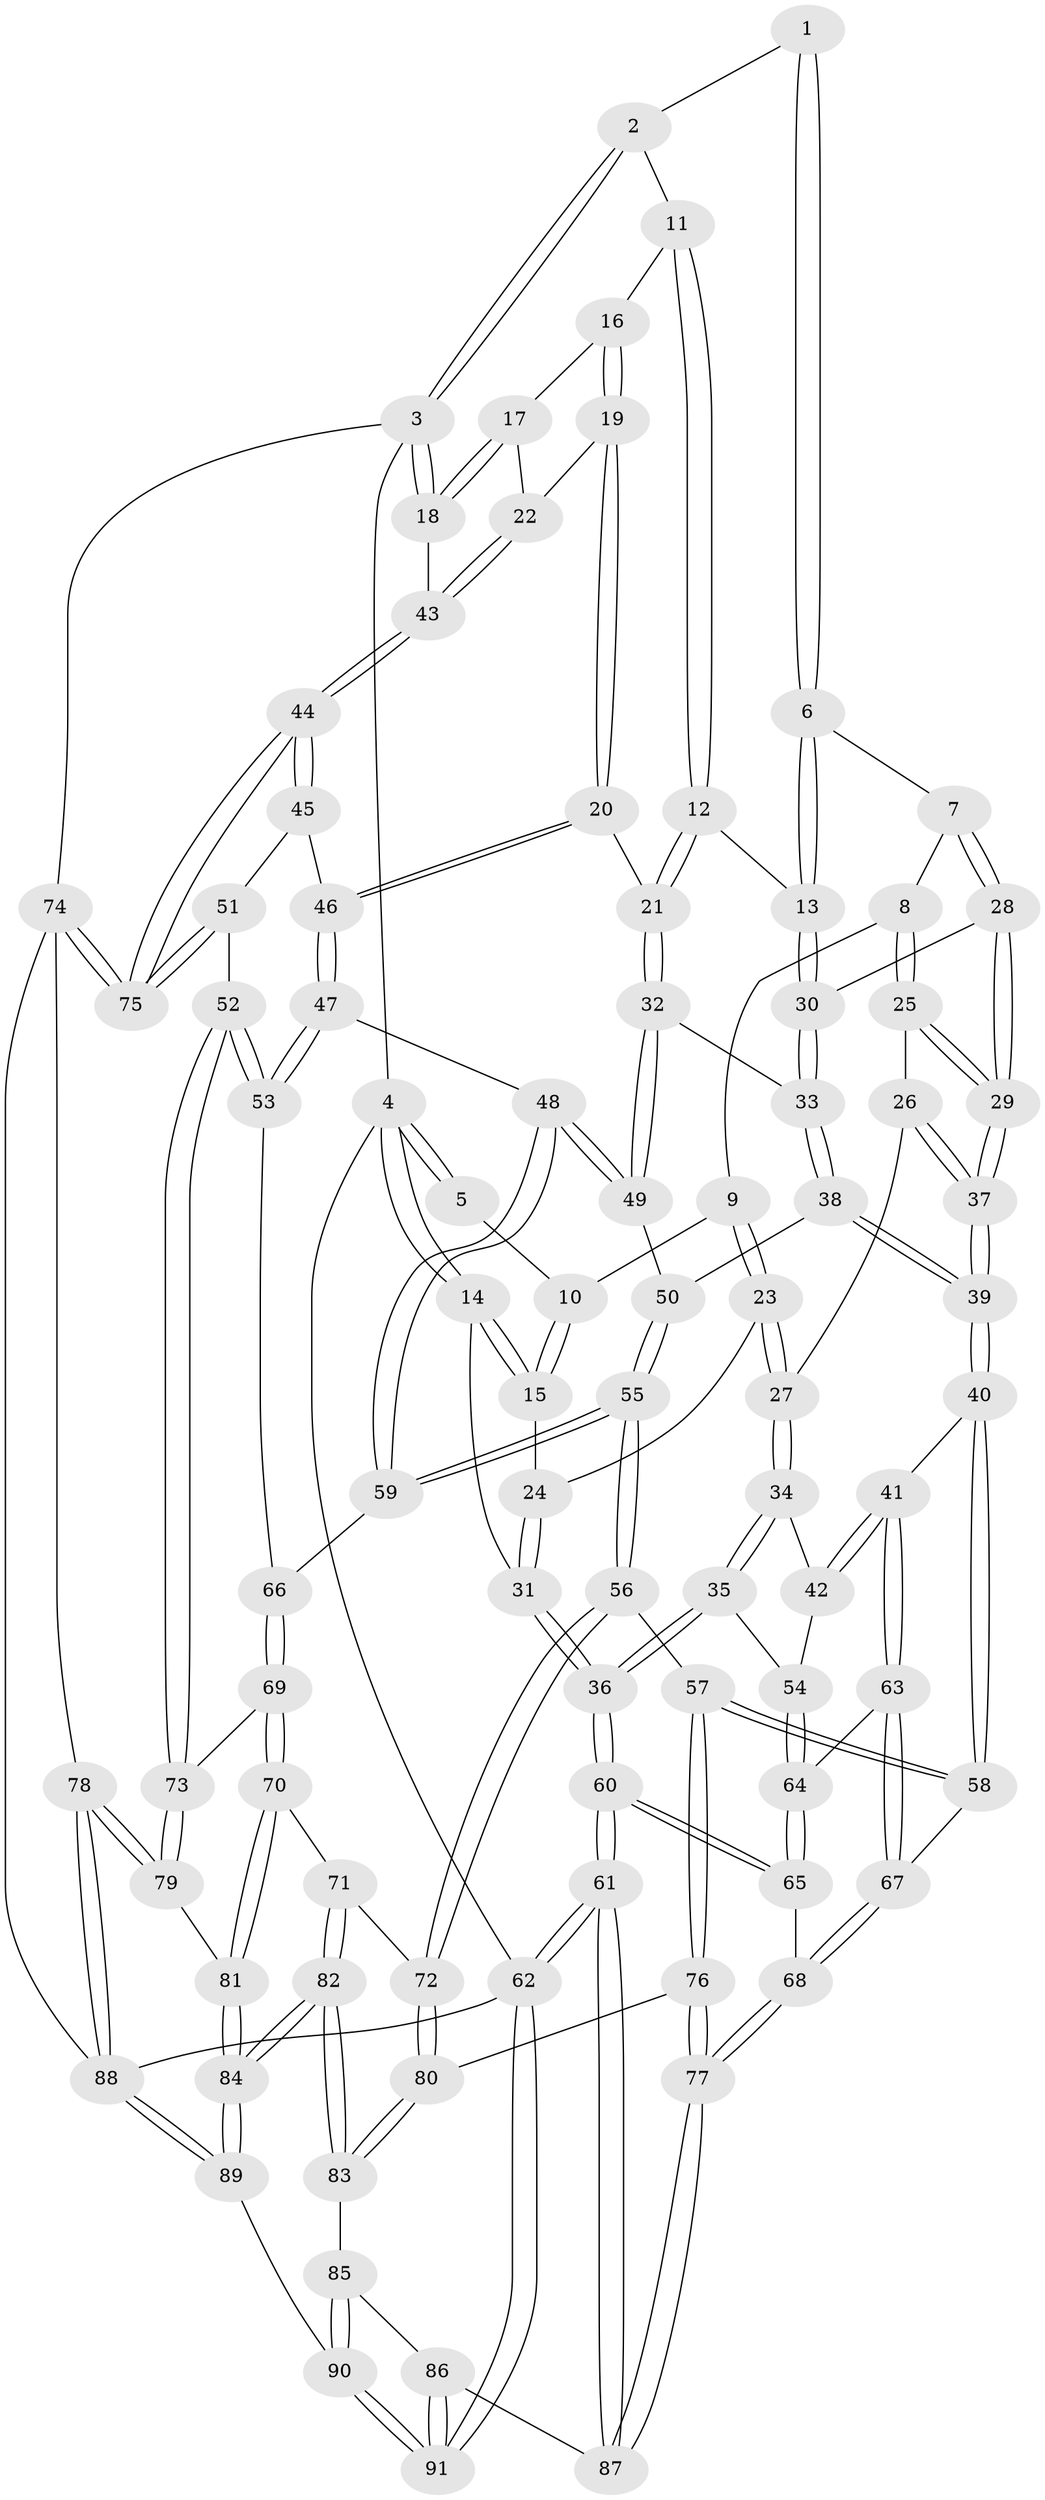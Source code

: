 // coarse degree distribution, {3: 0.19230769230769232, 4: 0.40384615384615385, 7: 0.019230769230769232, 8: 0.019230769230769232, 5: 0.25, 6: 0.11538461538461539}
// Generated by graph-tools (version 1.1) at 2025/42/03/06/25 10:42:29]
// undirected, 91 vertices, 224 edges
graph export_dot {
graph [start="1"]
  node [color=gray90,style=filled];
  1 [pos="+0.5802494986011423+0"];
  2 [pos="+0.6895514094371226+0"];
  3 [pos="+1+0"];
  4 [pos="+0+0"];
  5 [pos="+0.3056731984034946+0"];
  6 [pos="+0.48707162236053114+0.11729160530320996"];
  7 [pos="+0.3650894874999729+0.15250116402749142"];
  8 [pos="+0.35438643392184965+0.14711207029085166"];
  9 [pos="+0.3435466198167828+0.1352892615106244"];
  10 [pos="+0.2643670043111948+0"];
  11 [pos="+0.7214696846607088+0"];
  12 [pos="+0.6582663492944277+0.20881373692217262"];
  13 [pos="+0.5364027497490995+0.20773223033882957"];
  14 [pos="+0+0"];
  15 [pos="+0.142536573408147+0.11742193612791786"];
  16 [pos="+0.8488091164241981+0.08119467700285697"];
  17 [pos="+0.9144386570024883+0.11272602670683331"];
  18 [pos="+1+0.19267000609279164"];
  19 [pos="+0.7936086003001412+0.28566283407995074"];
  20 [pos="+0.7279725480752747+0.30412408939690183"];
  21 [pos="+0.7139266832151114+0.2977335711856356"];
  22 [pos="+0.8640525445142926+0.29767521846363637"];
  23 [pos="+0.1598249501076889+0.23821900107072477"];
  24 [pos="+0.1294048034340437+0.18448539179868687"];
  25 [pos="+0.30432131825232794+0.21880335909082663"];
  26 [pos="+0.23550671334040932+0.27648905700193227"];
  27 [pos="+0.16183353079338839+0.24420514541007796"];
  28 [pos="+0.4095420793377478+0.2670193474696741"];
  29 [pos="+0.37499202330923087+0.2967712487406265"];
  30 [pos="+0.48164375450964314+0.27535215666667934"];
  31 [pos="+0+0.23103513833441067"];
  32 [pos="+0.5974828133512121+0.36893662388075815"];
  33 [pos="+0.499984515755073+0.32211423823979074"];
  34 [pos="+0.1465250932715012+0.27517164608396016"];
  35 [pos="+0+0.435539121233806"];
  36 [pos="+0+0.43866234877198385"];
  37 [pos="+0.31811364052678354+0.358465255631768"];
  38 [pos="+0.43566258427194093+0.44865804772619733"];
  39 [pos="+0.3226318118377473+0.44157118997806055"];
  40 [pos="+0.2831860806776935+0.4855376192432653"];
  41 [pos="+0.2683925769729316+0.48583019095249663"];
  42 [pos="+0.17776892090250415+0.4568843367826755"];
  43 [pos="+1+0.396872339760969"];
  44 [pos="+1+0.4117344463040453"];
  45 [pos="+0.8305050625351285+0.4600464906705618"];
  46 [pos="+0.7476399162648855+0.42857746071109715"];
  47 [pos="+0.6929400659775496+0.5222644323652974"];
  48 [pos="+0.595172369107495+0.49830561009586255"];
  49 [pos="+0.5725490427585016+0.4713474714224497"];
  50 [pos="+0.46252858577639294+0.46731456695251067"];
  51 [pos="+0.8175375866625076+0.6007652381291041"];
  52 [pos="+0.7447884935576526+0.616344453176465"];
  53 [pos="+0.7019861467948177+0.543464846569377"];
  54 [pos="+0.06311110229961597+0.4754650710441268"];
  55 [pos="+0.4685500093692095+0.6154692946911688"];
  56 [pos="+0.43481182819224967+0.6519887566496226"];
  57 [pos="+0.37253265943023806+0.6535146292799698"];
  58 [pos="+0.31466694365449943+0.5819140131638352"];
  59 [pos="+0.5498484987299432+0.5983621371216878"];
  60 [pos="+0+0.6674946676600693"];
  61 [pos="+0+0.8778724709056072"];
  62 [pos="+0+1"];
  63 [pos="+0.16620346553870768+0.5975338219542935"];
  64 [pos="+0.11161166657412115+0.6098006500915992"];
  65 [pos="+0.06460160657148295+0.7048996422782466"];
  66 [pos="+0.5787307136177869+0.6265172588197608"];
  67 [pos="+0.21287853257946238+0.6616608623919515"];
  68 [pos="+0.1727917735870822+0.7992908119350671"];
  69 [pos="+0.6334033068134867+0.7144164832644826"];
  70 [pos="+0.6141506193987486+0.7432626265236877"];
  71 [pos="+0.568644526834112+0.7788552362445923"];
  72 [pos="+0.5199089218930121+0.7594875020758579"];
  73 [pos="+0.7238628571539045+0.6676463041816164"];
  74 [pos="+1+0.7179531864776263"];
  75 [pos="+1+0.6415594926586023"];
  76 [pos="+0.29740136499378284+0.7976660615588419"];
  77 [pos="+0.18509236020224545+0.8201219972916582"];
  78 [pos="+0.9338630646847979+0.8200477963492777"];
  79 [pos="+0.8320422818337281+0.8121342604896573"];
  80 [pos="+0.3674857401743852+0.8435088257585496"];
  81 [pos="+0.7614231697573279+0.8583716597174149"];
  82 [pos="+0.5795086732710327+0.9954633620507723"];
  83 [pos="+0.39869848855461415+0.9033362531739539"];
  84 [pos="+0.6191167464112403+1"];
  85 [pos="+0.3495230732536328+0.9626644117594149"];
  86 [pos="+0.1626477471461808+0.9367152215380617"];
  87 [pos="+0.1573108264589053+0.8916457782337499"];
  88 [pos="+0.7755334924043181+1"];
  89 [pos="+0.6407760581476886+1"];
  90 [pos="+0.3226737561060221+1"];
  91 [pos="+0.12977753682315768+1"];
  1 -- 2;
  1 -- 6;
  1 -- 6;
  2 -- 3;
  2 -- 3;
  2 -- 11;
  3 -- 4;
  3 -- 18;
  3 -- 18;
  3 -- 74;
  4 -- 5;
  4 -- 5;
  4 -- 14;
  4 -- 14;
  4 -- 62;
  5 -- 10;
  6 -- 7;
  6 -- 13;
  6 -- 13;
  7 -- 8;
  7 -- 28;
  7 -- 28;
  8 -- 9;
  8 -- 25;
  8 -- 25;
  9 -- 10;
  9 -- 23;
  9 -- 23;
  10 -- 15;
  10 -- 15;
  11 -- 12;
  11 -- 12;
  11 -- 16;
  12 -- 13;
  12 -- 21;
  12 -- 21;
  13 -- 30;
  13 -- 30;
  14 -- 15;
  14 -- 15;
  14 -- 31;
  15 -- 24;
  16 -- 17;
  16 -- 19;
  16 -- 19;
  17 -- 18;
  17 -- 18;
  17 -- 22;
  18 -- 43;
  19 -- 20;
  19 -- 20;
  19 -- 22;
  20 -- 21;
  20 -- 46;
  20 -- 46;
  21 -- 32;
  21 -- 32;
  22 -- 43;
  22 -- 43;
  23 -- 24;
  23 -- 27;
  23 -- 27;
  24 -- 31;
  24 -- 31;
  25 -- 26;
  25 -- 29;
  25 -- 29;
  26 -- 27;
  26 -- 37;
  26 -- 37;
  27 -- 34;
  27 -- 34;
  28 -- 29;
  28 -- 29;
  28 -- 30;
  29 -- 37;
  29 -- 37;
  30 -- 33;
  30 -- 33;
  31 -- 36;
  31 -- 36;
  32 -- 33;
  32 -- 49;
  32 -- 49;
  33 -- 38;
  33 -- 38;
  34 -- 35;
  34 -- 35;
  34 -- 42;
  35 -- 36;
  35 -- 36;
  35 -- 54;
  36 -- 60;
  36 -- 60;
  37 -- 39;
  37 -- 39;
  38 -- 39;
  38 -- 39;
  38 -- 50;
  39 -- 40;
  39 -- 40;
  40 -- 41;
  40 -- 58;
  40 -- 58;
  41 -- 42;
  41 -- 42;
  41 -- 63;
  41 -- 63;
  42 -- 54;
  43 -- 44;
  43 -- 44;
  44 -- 45;
  44 -- 45;
  44 -- 75;
  44 -- 75;
  45 -- 46;
  45 -- 51;
  46 -- 47;
  46 -- 47;
  47 -- 48;
  47 -- 53;
  47 -- 53;
  48 -- 49;
  48 -- 49;
  48 -- 59;
  48 -- 59;
  49 -- 50;
  50 -- 55;
  50 -- 55;
  51 -- 52;
  51 -- 75;
  51 -- 75;
  52 -- 53;
  52 -- 53;
  52 -- 73;
  52 -- 73;
  53 -- 66;
  54 -- 64;
  54 -- 64;
  55 -- 56;
  55 -- 56;
  55 -- 59;
  55 -- 59;
  56 -- 57;
  56 -- 72;
  56 -- 72;
  57 -- 58;
  57 -- 58;
  57 -- 76;
  57 -- 76;
  58 -- 67;
  59 -- 66;
  60 -- 61;
  60 -- 61;
  60 -- 65;
  60 -- 65;
  61 -- 62;
  61 -- 62;
  61 -- 87;
  61 -- 87;
  62 -- 91;
  62 -- 91;
  62 -- 88;
  63 -- 64;
  63 -- 67;
  63 -- 67;
  64 -- 65;
  64 -- 65;
  65 -- 68;
  66 -- 69;
  66 -- 69;
  67 -- 68;
  67 -- 68;
  68 -- 77;
  68 -- 77;
  69 -- 70;
  69 -- 70;
  69 -- 73;
  70 -- 71;
  70 -- 81;
  70 -- 81;
  71 -- 72;
  71 -- 82;
  71 -- 82;
  72 -- 80;
  72 -- 80;
  73 -- 79;
  73 -- 79;
  74 -- 75;
  74 -- 75;
  74 -- 78;
  74 -- 88;
  76 -- 77;
  76 -- 77;
  76 -- 80;
  77 -- 87;
  77 -- 87;
  78 -- 79;
  78 -- 79;
  78 -- 88;
  78 -- 88;
  79 -- 81;
  80 -- 83;
  80 -- 83;
  81 -- 84;
  81 -- 84;
  82 -- 83;
  82 -- 83;
  82 -- 84;
  82 -- 84;
  83 -- 85;
  84 -- 89;
  84 -- 89;
  85 -- 86;
  85 -- 90;
  85 -- 90;
  86 -- 87;
  86 -- 91;
  86 -- 91;
  88 -- 89;
  88 -- 89;
  89 -- 90;
  90 -- 91;
  90 -- 91;
}
